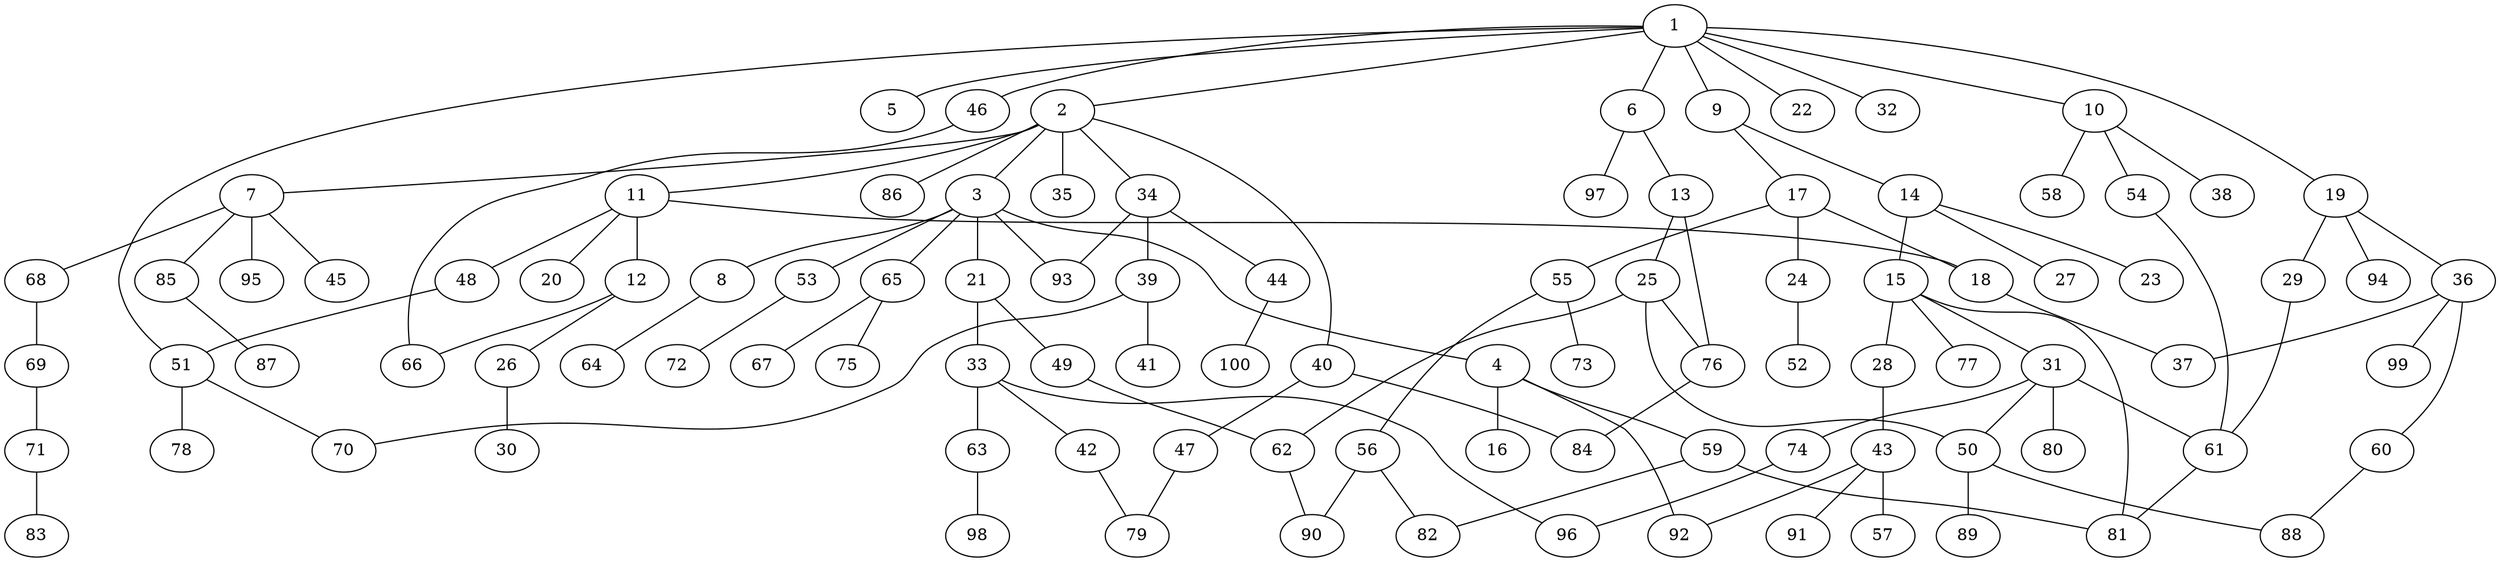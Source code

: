 graph graphname {1--2
1--5
1--6
1--9
1--10
1--19
1--22
1--32
1--46
1--51
2--3
2--7
2--11
2--34
2--35
2--40
2--86
3--4
3--8
3--21
3--53
3--65
3--93
4--16
4--59
4--92
6--13
6--97
7--45
7--68
7--85
7--95
8--64
9--14
9--17
10--38
10--54
10--58
11--12
11--18
11--20
11--48
12--26
12--66
13--25
13--76
14--15
14--23
14--27
15--28
15--31
15--77
15--81
17--18
17--24
17--55
18--37
19--29
19--36
19--94
21--33
21--49
24--52
25--50
25--62
25--76
26--30
28--43
29--61
31--50
31--61
31--74
31--80
33--42
33--63
33--96
34--39
34--44
34--93
36--37
36--60
36--99
39--41
39--70
40--47
40--84
42--79
43--57
43--91
43--92
44--100
46--66
47--79
48--51
49--62
50--88
50--89
51--70
51--78
53--72
54--61
55--56
55--73
56--82
56--90
59--81
59--82
60--88
61--81
62--90
63--98
65--67
65--75
68--69
69--71
71--83
74--96
76--84
85--87
}